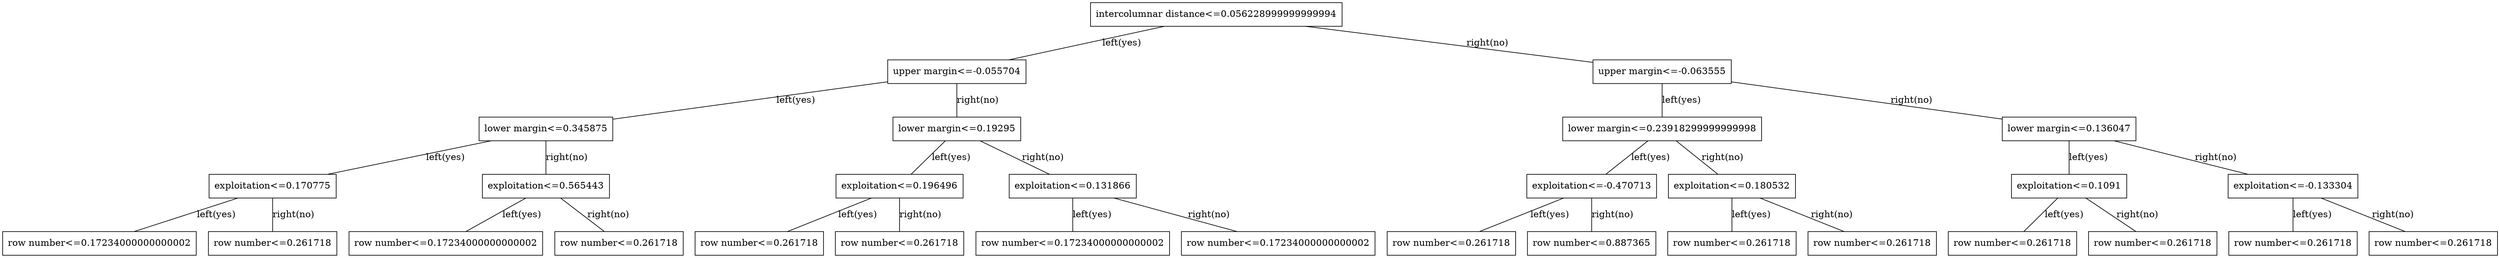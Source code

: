 strict graph "" {
	node [label="\N",
		shape=box
	];
	root	 [label="intercolumnar distance<=0.056228999999999994"];
	rootL	 [label="upper margin<=-0.055704"];
	root -- rootL	 [label="left(yes)"];
	rootR	 [label="upper margin<=-0.063555"];
	root -- rootR	 [label="right(no)"];
	rootLL	 [label="lower margin<=0.345875"];
	rootL -- rootLL	 [label="left(yes)"];
	rootLR	 [label="lower margin<=0.19295"];
	rootL -- rootLR	 [label="right(no)"];
	rootRL	 [label="lower margin<=0.23918299999999998"];
	rootR -- rootRL	 [label="left(yes)"];
	rootRR	 [label="lower margin<=0.136047"];
	rootR -- rootRR	 [label="right(no)"];
	rootLLL	 [label="exploitation<=0.170775"];
	rootLL -- rootLLL	 [label="left(yes)"];
	rootLLR	 [label="exploitation<=0.565443"];
	rootLL -- rootLLR	 [label="right(no)"];
	rootLRL	 [label="exploitation<=0.196496"];
	rootLR -- rootLRL	 [label="left(yes)"];
	rootLRR	 [label="exploitation<=0.131866"];
	rootLR -- rootLRR	 [label="right(no)"];
	rootLLLL	 [label="row number<=0.17234000000000002"];
	rootLLL -- rootLLLL	 [label="left(yes)"];
	rootLLLR	 [label="row number<=0.261718"];
	rootLLL -- rootLLLR	 [label="right(no)"];
	rootLLRL	 [label="row number<=0.17234000000000002"];
	rootLLR -- rootLLRL	 [label="left(yes)"];
	rootLLRR	 [label="row number<=0.261718"];
	rootLLR -- rootLLRR	 [label="right(no)"];
	rootLRLL	 [label="row number<=0.261718"];
	rootLRL -- rootLRLL	 [label="left(yes)"];
	rootLRLR	 [label="row number<=0.261718"];
	rootLRL -- rootLRLR	 [label="right(no)"];
	rootLRRL	 [label="row number<=0.17234000000000002"];
	rootLRR -- rootLRRL	 [label="left(yes)"];
	rootLRRR	 [label="row number<=0.17234000000000002"];
	rootLRR -- rootLRRR	 [label="right(no)"];
	rootRLL	 [label="exploitation<=-0.470713"];
	rootRL -- rootRLL	 [label="left(yes)"];
	rootRLR	 [label="exploitation<=0.180532"];
	rootRL -- rootRLR	 [label="right(no)"];
	rootRRL	 [label="exploitation<=0.1091"];
	rootRR -- rootRRL	 [label="left(yes)"];
	rootRRR	 [label="exploitation<=-0.133304"];
	rootRR -- rootRRR	 [label="right(no)"];
	rootRLLL	 [label="row number<=0.261718"];
	rootRLL -- rootRLLL	 [label="left(yes)"];
	rootRLLR	 [label="row number<=0.887365"];
	rootRLL -- rootRLLR	 [label="right(no)"];
	rootRLRL	 [label="row number<=0.261718"];
	rootRLR -- rootRLRL	 [label="left(yes)"];
	rootRLRR	 [label="row number<=0.261718"];
	rootRLR -- rootRLRR	 [label="right(no)"];
	rootRRLL	 [label="row number<=0.261718"];
	rootRRL -- rootRRLL	 [label="left(yes)"];
	rootRRLR	 [label="row number<=0.261718"];
	rootRRL -- rootRRLR	 [label="right(no)"];
	rootRRRL	 [label="row number<=0.261718"];
	rootRRR -- rootRRRL	 [label="left(yes)"];
	rootRRRR	 [label="row number<=0.261718"];
	rootRRR -- rootRRRR	 [label="right(no)"];
}

